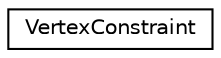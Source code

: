 digraph "Graphical Class Hierarchy"
{
 // INTERACTIVE_SVG=YES
 // LATEX_PDF_SIZE
  edge [fontname="Helvetica",fontsize="10",labelfontname="Helvetica",labelfontsize="10"];
  node [fontname="Helvetica",fontsize="10",shape=record];
  rankdir="LR";
  Node0 [label="VertexConstraint",height=0.2,width=0.4,color="black", fillcolor="white", style="filled",URL="$classVertexConstraint.html",tooltip=" "];
}
